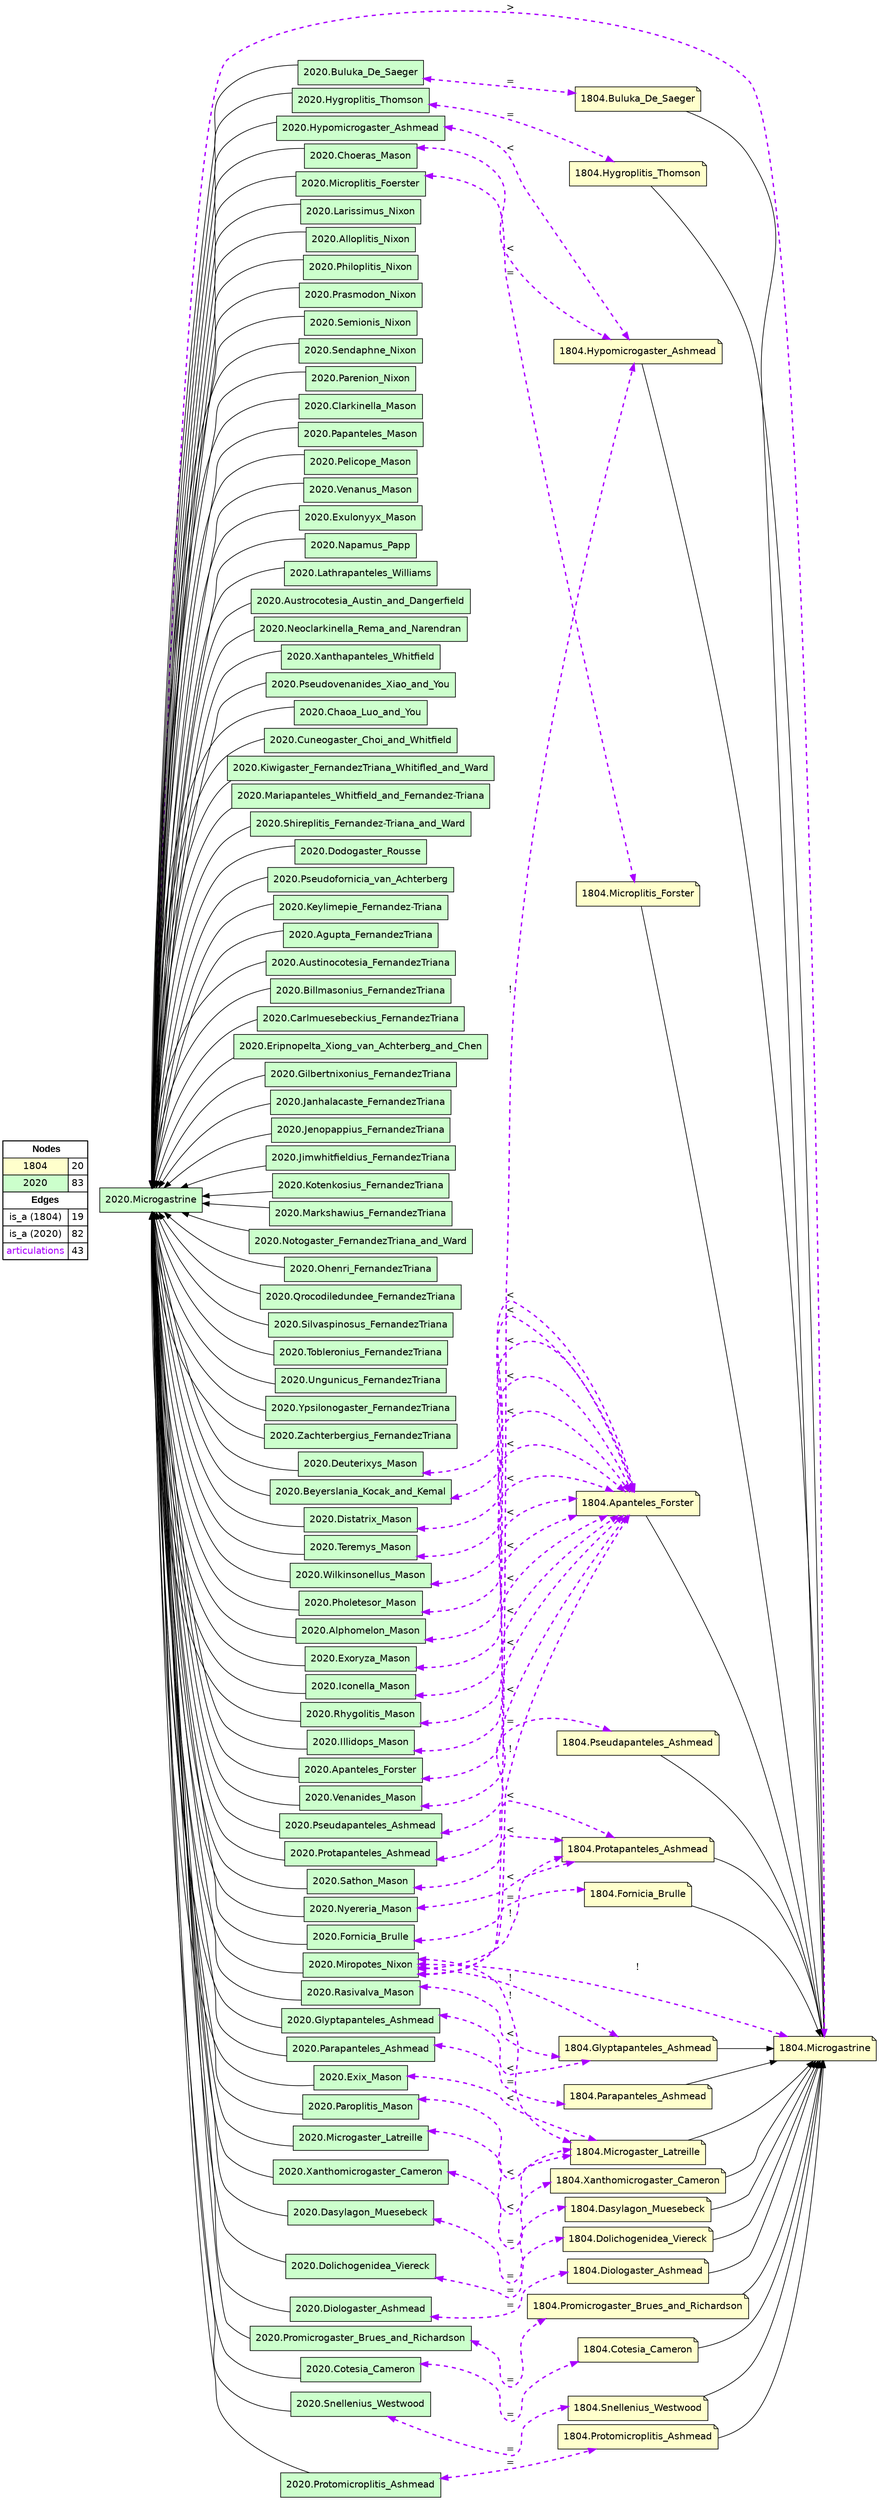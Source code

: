 digraph{
rankdir=LR
node[shape=circle style=filled fillcolor="#FFFFFF"] 
node[shape=note style=filled fillcolor="#FFFFCC" fontname="helvetica"] 
"1804.Diologaster_Ashmead"
"1804.Dolichogenidea_Viereck"
"1804.Dasylagon_Muesebeck"
"1804.Protomicroplitis_Ashmead"
"1804.Cotesia_Cameron"
"1804.Microgastrine"
"1804.Snellenius_Westwood"
"1804.Buluka_De_Saeger"
"1804.Glyptapanteles_Ashmead"
"1804.Apanteles_Forster"
"1804.Parapanteles_Ashmead"
"1804.Xanthomicrogaster_Cameron"
"1804.Fornicia_Brulle"
"1804.Hygroplitis_Thomson"
"1804.Pseudapanteles_Ashmead"
"1804.Promicrogaster_Brues_and_Richardson"
"1804.Protapanteles_Ashmead"
"1804.Hypomicrogaster_Ashmead"
"1804.Microplitis_Forster"
"1804.Microgaster_Latreille"
node[shape=circle style=filled fillcolor="#FFFFFF"] 
node[shape=box style=filled fillcolor="#CCFFCC" fontname="helvetica"] 
"2020.Illidops_Mason"
"2020.Rasivalva_Mason"
"2020.Buluka_De_Saeger"
"2020.Choeras_Mason"
"2020.Venanides_Mason"
"2020.Larissimus_Nixon"	
"2020.Alloplitis_Nixon"	
"2020.Philoplitis_Nixon"	
"2020.Prasmodon_Nixon"	
"2020.Semionis_Nixon"	
"2020.Sendaphne_Nixon"	
"2020.Parenion_Nixon"	
"2020.Clarkinella_Mason"	
"2020.Papanteles_Mason"	
"2020.Pelicope_Mason"	
"2020.Venanus_Mason"	
"2020.Exulonyyx_Mason"	
"2020.Napamus_Papp"	
"2020.Lathrapanteles_Williams"	
"2020.Austrocotesia_Austin_and_Dangerfield"	
"2020.Neoclarkinella_Rema_and_Narendran"	
"2020.Xanthapanteles_Whitfield"	
"2020.Pseudovenanides_Xiao_and_You"	
"2020.Chaoa_Luo_and_You"	
"2020.Cuneogaster_Choi_and_Whitfield"	
"2020.Kiwigaster_FernandezTriana_Whitifled_and_Ward"	
"2020.Mariapanteles_Whitfield_and_Fernandez-Triana"	
"2020.Shireplitis_Fernandez-Triana_and_Ward"	
"2020.Dodogaster_Rousse"	
"2020.Pseudofornicia_van_Achterberg"	
"2020.Keylimepie_Fernandez-Triana"	
"2020.Agupta_FernandezTriana"	
"2020.Austinocotesia_FernandezTriana"	
"2020.Billmasonius_FernandezTriana"	
"2020.Carlmuesebeckius_FernandezTriana"	
"2020.Eripnopelta_Xiong_van_Achterberg_and_Chen"	
"2020.Gilbertnixonius_FernandezTriana"	
"2020.Janhalacaste_FernandezTriana"	
"2020.Jenopappius_FernandezTriana"	
"2020.Jimwhitfieldius_FernandezTriana"	
"2020.Kotenkosius_FernandezTriana"	
"2020.Markshawius_FernandezTriana"	
"2020.Notogaster_FernandezTriana_and_Ward"	
"2020.Ohenri_FernandezTriana"	
"2020.Qrocodiledundee_FernandezTriana"	
"2020.Silvaspinosus_FernandezTriana"	
"2020.Tobleronius_FernandezTriana"	
"2020.Ungunicus_FernandezTriana"	
"2020.Ypsilonogaster_FernandezTriana"	
"2020.Zachterbergius_FernandezTriana"
"2020.Hygroplitis_Thomson"
"2020.Beyerslania_Kocak_and_Kemal"
"2020.Distatrix_Mason"
"2020.Hypomicrogaster_Ashmead"
"2020.Microplitis_Foerster"
"2020.Pholetesor_Mason"
"2020.Alphomelon_Mason"
"2020.Exoryza_Mason"
"2020.Microgastrine"
"2020.Paroplitis_Mason"
"2020.Pseudapanteles_Ashmead"
"2020.Nyereria_Mason"
"2020.Protapanteles_Ashmead"
"2020.Iconella_Mason"
"2020.Microgaster_Latreille"
"2020.Fornicia_Brulle"
"2020.Glyptapanteles_Ashmead"
"2020.Parapanteles_Ashmead"
"2020.Xanthomicrogaster_Cameron"
"2020.Miropotes_Nixon"
"2020.Dasylagon_Muesebeck"
"2020.Dolichogenidea_Viereck"
"2020.Apanteles_Forster"
"2020.Diologaster_Ashmead"
"2020.Promicrogaster_Brues_and_Richardson"
"2020.Cotesia_Cameron"
"2020.Snellenius_Westwood"
"2020.Exix_Mason"
"2020.Deuterixys_Mason"
"2020.Teremys_Mason"
"2020.Sathon_Mason"
"2020.Protomicroplitis_Ashmead"
"2020.Wilkinsonellus_Mason"
"2020.Rhygolitis_Mason"
edge[style=solid color="#000000" constraint=true penwidth=1 dir=forward]
edge[style=solid color="#000000" constraint=true penwidth=1 dir=forward]
"1804.Dasylagon_Muesebeck" -> "1804.Microgastrine"
"1804.Protapanteles_Ashmead" -> "1804.Microgastrine"
"1804.Fornicia_Brulle" -> "1804.Microgastrine"
"1804.Microgaster_Latreille" -> "1804.Microgastrine"
"1804.Protomicroplitis_Ashmead" -> "1804.Microgastrine"
"1804.Snellenius_Westwood" -> "1804.Microgastrine"
"1804.Hygroplitis_Thomson" -> "1804.Microgastrine"
"1804.Apanteles_Forster" -> "1804.Microgastrine"
"1804.Hypomicrogaster_Ashmead" -> "1804.Microgastrine"
"1804.Xanthomicrogaster_Cameron" -> "1804.Microgastrine"
"1804.Dolichogenidea_Viereck" -> "1804.Microgastrine"
"1804.Microplitis_Forster" -> "1804.Microgastrine"
"1804.Cotesia_Cameron" -> "1804.Microgastrine"
"1804.Pseudapanteles_Ashmead" -> "1804.Microgastrine"
"1804.Promicrogaster_Brues_and_Richardson" -> "1804.Microgastrine"
"1804.Buluka_De_Saeger" -> "1804.Microgastrine"
"1804.Glyptapanteles_Ashmead" -> "1804.Microgastrine"
"1804.Parapanteles_Ashmead" -> "1804.Microgastrine"
"1804.Diologaster_Ashmead" -> "1804.Microgastrine"
edge[style=solid color="#000000" constraint=true penwidth=1 dir=forward]
edge[style=solid color="#000000" constraint=true penwidth=1 dir=forward]
"2020.Microgastrine" -> "2020.Distatrix_Mason" [dir=back]
"2020.Microgastrine" -> "2020.Larissimus_Nixon" [dir=back]
"2020.Microgastrine" -> "2020.Alloplitis_Nixon" [dir=back]
"2020.Microgastrine" -> "2020.Philoplitis_Nixon" [dir=back]
"2020.Microgastrine" -> "2020.Prasmodon_Nixon" [dir=back]
"2020.Microgastrine" -> "2020.Semionis_Nixon" [dir=back]
"2020.Microgastrine" -> "2020.Sendaphne_Nixon" [dir=back]
"2020.Microgastrine" -> "2020.Parenion_Nixon" [dir=back]
"2020.Microgastrine" -> "2020.Clarkinella_Mason" [dir=back]
"2020.Microgastrine" -> "2020.Papanteles_Mason" [dir=back]
"2020.Microgastrine" -> "2020.Pelicope_Mason" [dir=back]
"2020.Microgastrine" -> "2020.Venanus_Mason" [dir=back]
"2020.Microgastrine" -> "2020.Exulonyyx_Mason" [dir=back]
"2020.Microgastrine" -> "2020.Napamus_Papp" [dir=back]
"2020.Microgastrine" -> "2020.Lathrapanteles_Williams" [dir=back]
"2020.Microgastrine" -> "2020.Austrocotesia_Austin_and_Dangerfield" [dir=back]
"2020.Microgastrine" -> "2020.Neoclarkinella_Rema_and_Narendran" [dir=back]
"2020.Microgastrine" -> "2020.Xanthapanteles_Whitfield" [dir=back]
"2020.Microgastrine" -> "2020.Pseudovenanides_Xiao_and_You" [dir=back]
"2020.Microgastrine" -> "2020.Chaoa_Luo_and_You" [dir=back]
"2020.Microgastrine" -> "2020.Cuneogaster_Choi_and_Whitfield" [dir=back]
"2020.Microgastrine" -> "2020.Kiwigaster_FernandezTriana_Whitifled_and_Ward" [dir=back]
"2020.Microgastrine" -> "2020.Mariapanteles_Whitfield_and_Fernandez-Triana" [dir=back]
"2020.Microgastrine" -> "2020.Shireplitis_Fernandez-Triana_and_Ward" [dir=back]
"2020.Microgastrine" -> "2020.Dodogaster_Rousse" [dir=back]
"2020.Microgastrine" -> "2020.Pseudofornicia_van_Achterberg" [dir=back]
"2020.Microgastrine" -> "2020.Keylimepie_Fernandez-Triana" [dir=back]
"2020.Microgastrine" -> "2020.Agupta_FernandezTriana" [dir=back]
"2020.Microgastrine" -> "2020.Austinocotesia_FernandezTriana" [dir=back]
"2020.Microgastrine" -> "2020.Billmasonius_FernandezTriana" [dir=back]
"2020.Microgastrine" -> "2020.Carlmuesebeckius_FernandezTriana" [dir=back]
"2020.Microgastrine" -> "2020.Eripnopelta_Xiong_van_Achterberg_and_Chen" [dir=back]
"2020.Microgastrine" -> "2020.Gilbertnixonius_FernandezTriana" [dir=back]
"2020.Microgastrine" -> "2020.Janhalacaste_FernandezTriana" [dir=back]
"2020.Microgastrine" -> "2020.Jenopappius_FernandezTriana" [dir=back]
"2020.Microgastrine" -> "2020.Jimwhitfieldius_FernandezTriana" [dir=back]
"2020.Microgastrine" -> "2020.Kotenkosius_FernandezTriana" [dir=back]
"2020.Microgastrine" -> "2020.Markshawius_FernandezTriana" [dir=back]
"2020.Microgastrine" -> "2020.Notogaster_FernandezTriana_and_Ward" [dir=back]
"2020.Microgastrine" -> "2020.Ohenri_FernandezTriana" [dir=back]
"2020.Microgastrine" -> "2020.Qrocodiledundee_FernandezTriana" [dir=back]
"2020.Microgastrine" -> "2020.Silvaspinosus_FernandezTriana" [dir=back]
"2020.Microgastrine" -> "2020.Tobleronius_FernandezTriana" [dir=back]
"2020.Microgastrine" -> "2020.Ungunicus_FernandezTriana" [dir=back]
"2020.Microgastrine" -> "2020.Ypsilonogaster_FernandezTriana" [dir=back]
"2020.Microgastrine" -> "2020.Zachterbergius_FernandezTriana" [dir=back]
"2020.Microgastrine" -> "2020.Microplitis_Foerster" [dir=back]
"2020.Microgastrine" -> "2020.Xanthomicrogaster_Cameron" [dir=back]
"2020.Microgastrine" -> "2020.Dolichogenidea_Viereck" [dir=back]
"2020.Microgastrine" -> "2020.Hygroplitis_Thomson" [dir=back]
"2020.Microgastrine" -> "2020.Buluka_De_Saeger" [dir=back]
"2020.Microgastrine" -> "2020.Hypomicrogaster_Ashmead" [dir=back]
"2020.Microgastrine" -> "2020.Deuterixys_Mason" [dir=back]
"2020.Microgastrine" -> "2020.Miropotes_Nixon" [dir=back]
"2020.Microgastrine" -> "2020.Cotesia_Cameron" [dir=back]
"2020.Microgastrine" -> "2020.Exoryza_Mason" [dir=back]
"2020.Microgastrine" -> "2020.Pseudapanteles_Ashmead" [dir=back]
"2020.Microgastrine" -> "2020.Illidops_Mason" [dir=back]
"2020.Microgastrine" -> "2020.Sathon_Mason" [dir=back]
"2020.Microgastrine" -> "2020.Rhygolitis_Mason" [dir=back]
"2020.Microgastrine" -> "2020.Apanteles_Forster" [dir=back]
"2020.Microgastrine" -> "2020.Venanides_Mason" [dir=back]
"2020.Microgastrine" -> "2020.Alphomelon_Mason" [dir=back]
"2020.Microgastrine" -> "2020.Choeras_Mason" [dir=back]
"2020.Microgastrine" -> "2020.Protomicroplitis_Ashmead" [dir=back]
"2020.Microgastrine" -> "2020.Pholetesor_Mason" [dir=back]
"2020.Microgastrine" -> "2020.Microgaster_Latreille" [dir=back]
"2020.Microgastrine" -> "2020.Diologaster_Ashmead" [dir=back]
"2020.Microgastrine" -> "2020.Parapanteles_Ashmead" [dir=back]
"2020.Microgastrine" -> "2020.Teremys_Mason" [dir=back]
"2020.Microgastrine" -> "2020.Rasivalva_Mason" [dir=back]
"2020.Microgastrine" -> "2020.Beyerslania_Kocak_and_Kemal" [dir=back]
"2020.Microgastrine" -> "2020.Promicrogaster_Brues_and_Richardson" [dir=back]
"2020.Microgastrine" -> "2020.Wilkinsonellus_Mason" [dir=back]
"2020.Microgastrine" -> "2020.Snellenius_Westwood" [dir=back]
"2020.Microgastrine" -> "2020.Paroplitis_Mason" [dir=back]
"2020.Microgastrine" -> "2020.Glyptapanteles_Ashmead" [dir=back]
"2020.Microgastrine" -> "2020.Exix_Mason" [dir=back]
"2020.Microgastrine" -> "2020.Fornicia_Brulle" [dir=back]
"2020.Microgastrine" -> "2020.Nyereria_Mason" [dir=back]
"2020.Microgastrine" -> "2020.Protapanteles_Ashmead" [dir=back]
"2020.Microgastrine" -> "2020.Iconella_Mason" [dir=back]
"2020.Microgastrine" -> "2020.Dasylagon_Muesebeck" [dir=back]
edge[style=solid color="#000000" constraint=true penwidth=1 dir=forward]
edge[style=dashed color="#AA00FF" constraint=true penwidth=2 dir=both]
"2020.Hygroplitis_Thomson" -> "1804.Hygroplitis_Thomson" [label="="]
"2020.Glyptapanteles_Ashmead" -> "1804.Glyptapanteles_Ashmead" [label="<"]
"2020.Alphomelon_Mason" -> "1804.Apanteles_Forster" [label="<"]
"2020.Miropotes_Nixon" -> "1804.Protapanteles_Ashmead" [label="!"]
"2020.Choeras_Mason" -> "1804.Hypomicrogaster_Ashmead" [label="<"]
"2020.Wilkinsonellus_Mason" -> "1804.Apanteles_Forster" [label="<"]
"2020.Exoryza_Mason" -> "1804.Apanteles_Forster" [label="<"]
"2020.Distatrix_Mason" -> "1804.Apanteles_Forster" [label="<"]
"2020.Iconella_Mason" -> "1804.Apanteles_Forster" [label="<"]
"2020.Dasylagon_Muesebeck" -> "1804.Dasylagon_Muesebeck" [label="="]
"2020.Hypomicrogaster_Ashmead" -> "1804.Hypomicrogaster_Ashmead" [label="<"]
"2020.Protomicroplitis_Ashmead" -> "1804.Protomicroplitis_Ashmead" [label="="]
"2020.Nyereria_Mason" -> "1804.Protapanteles_Ashmead" [label="<"]
"2020.Dolichogenidea_Viereck" -> "1804.Dolichogenidea_Viereck" [label="="]
"2020.Diologaster_Ashmead" -> "1804.Diologaster_Ashmead" [label="="]
"2020.Venanides_Mason" -> "1804.Apanteles_Forster" [label="<"]
"2020.Paroplitis_Mason" -> "1804.Microgaster_Latreille" [label="<"]
"2020.Rhygolitis_Mason" -> "1804.Apanteles_Forster" [label="<"]
"2020.Microplitis_Foerster" -> "1804.Microplitis_Forster" [label="="]
"2020.Exix_Mason" -> "1804.Microgaster_Latreille" [label="<"]
"2020.Illidops_Mason" -> "1804.Apanteles_Forster" [label="<"]
"2020.Snellenius_Westwood" -> "1804.Snellenius_Westwood" [label="="]
"2020.Protapanteles_Ashmead" -> "1804.Protapanteles_Ashmead" [label="<"]
"2020.Rasivalva_Mason" -> "1804.Glyptapanteles_Ashmead" [label="<"]
"2020.Teremys_Mason" -> "1804.Apanteles_Forster" [label="<"]
"2020.Xanthomicrogaster_Cameron" -> "1804.Xanthomicrogaster_Cameron" [label="="]
"2020.Apanteles_Forster" -> "1804.Apanteles_Forster" [label="<"]
"2020.Cotesia_Cameron" -> "1804.Cotesia_Cameron" [label="="]
"2020.Miropotes_Nixon" -> "1804.Hypomicrogaster_Ashmead" [label="!"]
"2020.Microgaster_Latreille" -> "1804.Microgaster_Latreille" [label="<"]
"2020.Microgastrine" -> "1804.Microgastrine" [label=">"]
"2020.Miropotes_Nixon" -> "1804.Microgaster_Latreille" [label="!"]
"2020.Beyerslania_Kocak_and_Kemal" -> "1804.Apanteles_Forster" [label="<"]
"2020.Pholetesor_Mason" -> "1804.Apanteles_Forster" [label="<"]
"2020.Parapanteles_Ashmead" -> "1804.Parapanteles_Ashmead" [label="="]
"2020.Fornicia_Brulle" -> "1804.Fornicia_Brulle" [label="="]
"2020.Miropotes_Nixon" -> "1804.Microgastrine" [label="!"]
"2020.Miropotes_Nixon" -> "1804.Apanteles_Forster" [label="!"]
"2020.Deuterixys_Mason" -> "1804.Apanteles_Forster" [label="<"]
"2020.Pseudapanteles_Ashmead" -> "1804.Pseudapanteles_Ashmead" [label="="]
"2020.Promicrogaster_Brues_and_Richardson" -> "1804.Promicrogaster_Brues_and_Richardson" [label="="]
"2020.Sathon_Mason" -> "1804.Protapanteles_Ashmead" [label="<"]
"2020.Buluka_De_Saeger" -> "1804.Buluka_De_Saeger" [label="="]
"2020.Miropotes_Nixon" -> "1804.Glyptapanteles_Ashmead" [label="!"]
node[shape=box] 
{rank=source Legend [fillcolor= white margin=0 label=< 
 <TABLE BORDER="0" CELLBORDER="1" CELLSPACING="0" CELLPADDING="4"> 
<TR> <TD COLSPAN="2"><font face="Arial Black"> Nodes</font></TD> </TR> 
<TR> 
 <TD bgcolor="#FFFFCC" fontname="helvetica">1804</TD> 
 <TD>20</TD> 
 </TR> 
<TR> 
 <TD bgcolor="#CCFFCC" fontname="helvetica">2020</TD> 
 <TD>83</TD> 
 </TR> 
<TR> <TD COLSPAN="2"><font face = "Arial Black"> Edges </font></TD> </TR> 
<TR> 
 <TD><font color ="#000000">is_a (1804)</font></TD><TD>19</TD>
</TR>
<TR> 
 <TD><font color ="#000000">is_a (2020)</font></TD><TD>82</TD>
</TR>
<TR> 
 <TD><font color ="#AA00FF">articulations</font></TD><TD>43</TD>
</TR>
</TABLE> 
 >] } 
}